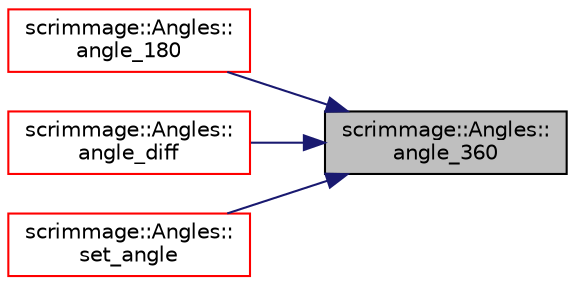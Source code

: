 digraph "scrimmage::Angles::angle_360"
{
 // LATEX_PDF_SIZE
  edge [fontname="Helvetica",fontsize="10",labelfontname="Helvetica",labelfontsize="10"];
  node [fontname="Helvetica",fontsize="10",shape=record];
  rankdir="RL";
  Node1 [label="scrimmage::Angles::\langle_360",height=0.2,width=0.4,color="black", fillcolor="grey75", style="filled", fontcolor="black",tooltip=" "];
  Node1 -> Node2 [dir="back",color="midnightblue",fontsize="10",style="solid",fontname="Helvetica"];
  Node2 [label="scrimmage::Angles::\langle_180",height=0.2,width=0.4,color="red", fillcolor="white", style="filled",URL="$classscrimmage_1_1Angles.html#a9ddc96c53a338c4263524ce41935a966",tooltip=" "];
  Node1 -> Node4 [dir="back",color="midnightblue",fontsize="10",style="solid",fontname="Helvetica"];
  Node4 [label="scrimmage::Angles::\langle_diff",height=0.2,width=0.4,color="red", fillcolor="white", style="filled",URL="$classscrimmage_1_1Angles.html#a8cc30e32acb87171ca644027a55cdb12",tooltip="shortest angle from ang2 to ang1"];
  Node1 -> Node6 [dir="back",color="midnightblue",fontsize="10",style="solid",fontname="Helvetica"];
  Node6 [label="scrimmage::Angles::\lset_angle",height=0.2,width=0.4,color="red", fillcolor="white", style="filled",URL="$classscrimmage_1_1Angles.html#a05056514efe12df0ec14f04df79965ae",tooltip=" "];
}
